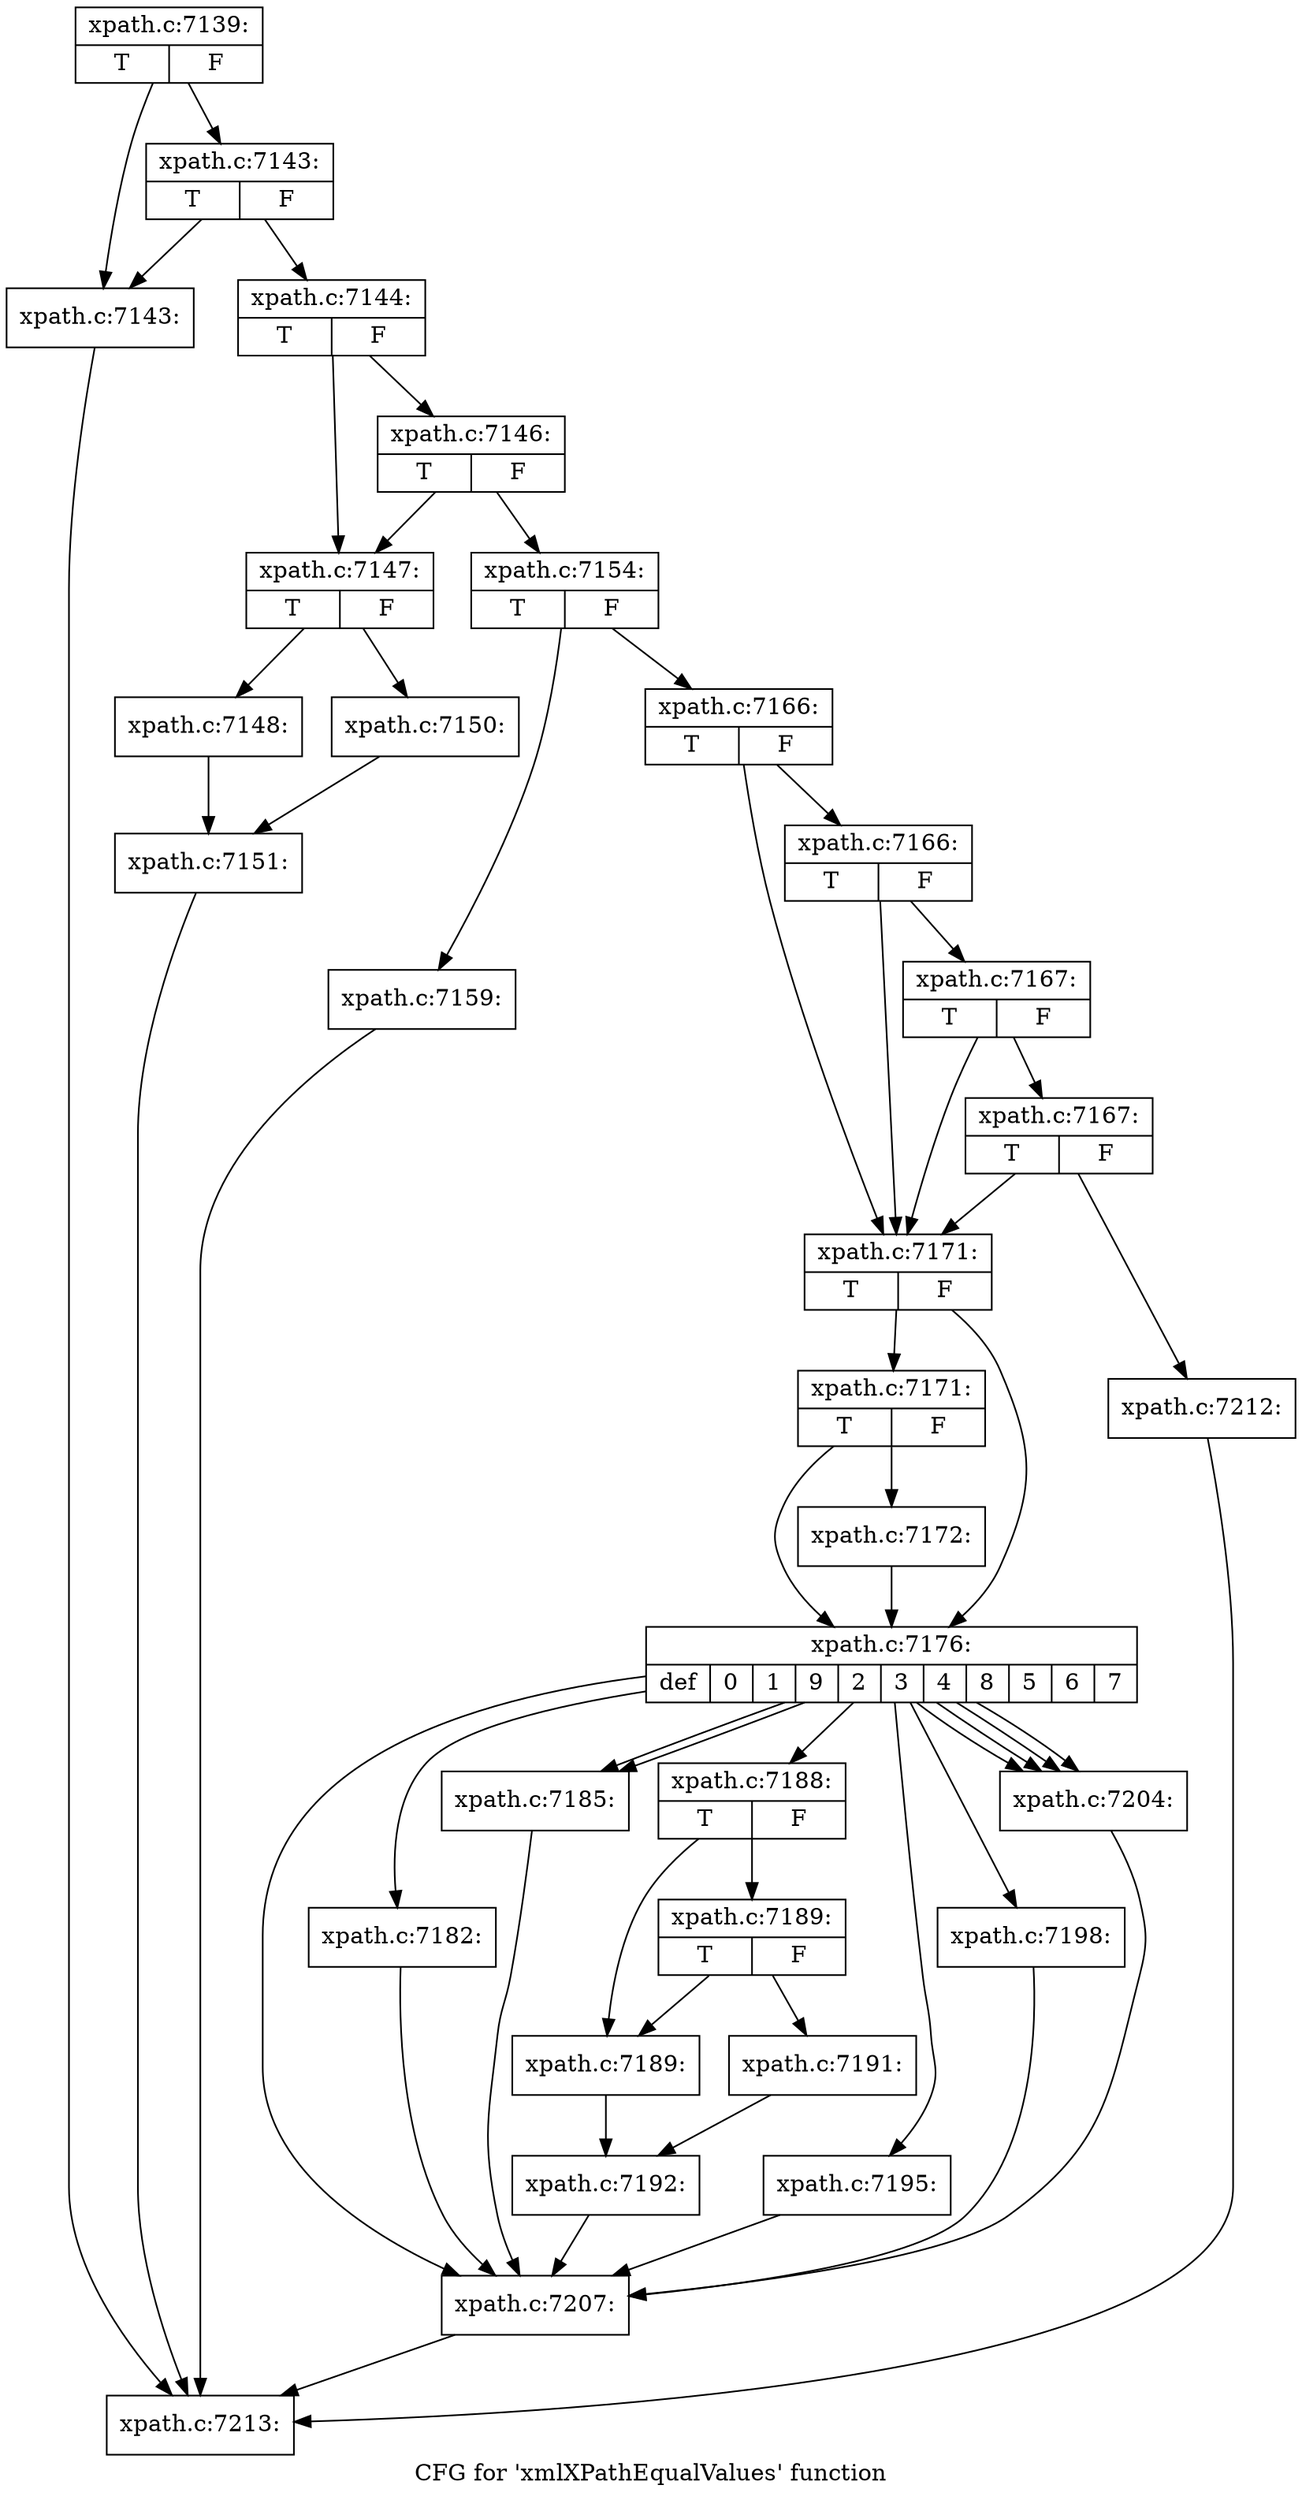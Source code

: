 digraph "CFG for 'xmlXPathEqualValues' function" {
	label="CFG for 'xmlXPathEqualValues' function";

	Node0x4922660 [shape=record,label="{xpath.c:7139:|{<s0>T|<s1>F}}"];
	Node0x4922660 -> Node0x4949e00;
	Node0x4922660 -> Node0x4949ea0;
	Node0x4949ea0 [shape=record,label="{xpath.c:7143:|{<s0>T|<s1>F}}"];
	Node0x4949ea0 -> Node0x4949e00;
	Node0x4949ea0 -> Node0x4949e50;
	Node0x4949e00 [shape=record,label="{xpath.c:7143:}"];
	Node0x4949e00 -> Node0x4945050;
	Node0x4949e50 [shape=record,label="{xpath.c:7144:|{<s0>T|<s1>F}}"];
	Node0x4949e50 -> Node0x494ab20;
	Node0x4949e50 -> Node0x494abc0;
	Node0x494abc0 [shape=record,label="{xpath.c:7146:|{<s0>T|<s1>F}}"];
	Node0x494abc0 -> Node0x494ab20;
	Node0x494abc0 -> Node0x494ab70;
	Node0x494ab20 [shape=record,label="{xpath.c:7147:|{<s0>T|<s1>F}}"];
	Node0x494ab20 -> Node0x494b1b0;
	Node0x494ab20 -> Node0x494b250;
	Node0x494b1b0 [shape=record,label="{xpath.c:7148:}"];
	Node0x494b1b0 -> Node0x494b200;
	Node0x494b250 [shape=record,label="{xpath.c:7150:}"];
	Node0x494b250 -> Node0x494b200;
	Node0x494b200 [shape=record,label="{xpath.c:7151:}"];
	Node0x494b200 -> Node0x4945050;
	Node0x494ab70 [shape=record,label="{xpath.c:7154:|{<s0>T|<s1>F}}"];
	Node0x494ab70 -> Node0x494bf50;
	Node0x494ab70 -> Node0x494bfa0;
	Node0x494bf50 [shape=record,label="{xpath.c:7159:}"];
	Node0x494bf50 -> Node0x4945050;
	Node0x494bfa0 [shape=record,label="{xpath.c:7166:|{<s0>T|<s1>F}}"];
	Node0x494bfa0 -> Node0x494c6b0;
	Node0x494bfa0 -> Node0x494c850;
	Node0x494c850 [shape=record,label="{xpath.c:7166:|{<s0>T|<s1>F}}"];
	Node0x494c850 -> Node0x494c6b0;
	Node0x494c850 -> Node0x494c7d0;
	Node0x494c7d0 [shape=record,label="{xpath.c:7167:|{<s0>T|<s1>F}}"];
	Node0x494c7d0 -> Node0x494c6b0;
	Node0x494c7d0 -> Node0x494c750;
	Node0x494c750 [shape=record,label="{xpath.c:7167:|{<s0>T|<s1>F}}"];
	Node0x494c750 -> Node0x494c6b0;
	Node0x494c750 -> Node0x494c700;
	Node0x494c6b0 [shape=record,label="{xpath.c:7171:|{<s0>T|<s1>F}}"];
	Node0x494c6b0 -> Node0x494d7a0;
	Node0x494c6b0 -> Node0x494d750;
	Node0x494d7a0 [shape=record,label="{xpath.c:7171:|{<s0>T|<s1>F}}"];
	Node0x494d7a0 -> Node0x494d700;
	Node0x494d7a0 -> Node0x494d750;
	Node0x494d700 [shape=record,label="{xpath.c:7172:}"];
	Node0x494d700 -> Node0x494d750;
	Node0x494d750 [shape=record,label="{xpath.c:7176:|{<s0>def|<s1>0|<s2>1|<s3>9|<s4>2|<s5>3|<s6>4|<s7>8|<s8>5|<s9>6|<s10>7}}"];
	Node0x494d750 -> Node0x494e430;
	Node0x494d750 -> Node0x494e980;
	Node0x494d750 -> Node0x494ea60;
	Node0x494d750 -> Node0x494ea60;
	Node0x494d750 -> Node0x494f620;
	Node0x494d750 -> Node0x49509a0;
	Node0x494d750 -> Node0x4950eb0;
	Node0x494d750 -> Node0x49510e0;
	Node0x494d750 -> Node0x49510e0;
	Node0x494d750 -> Node0x49510e0;
	Node0x494d750 -> Node0x49510e0;
	Node0x494e980 [shape=record,label="{xpath.c:7182:}"];
	Node0x494e980 -> Node0x494e430;
	Node0x494ea60 [shape=record,label="{xpath.c:7185:}"];
	Node0x494ea60 -> Node0x494e430;
	Node0x494f620 [shape=record,label="{xpath.c:7188:|{<s0>T|<s1>F}}"];
	Node0x494f620 -> Node0x494f950;
	Node0x494f620 -> Node0x494fb90;
	Node0x494fb90 [shape=record,label="{xpath.c:7189:|{<s0>T|<s1>F}}"];
	Node0x494fb90 -> Node0x494f950;
	Node0x494fb90 -> Node0x494fb40;
	Node0x494f950 [shape=record,label="{xpath.c:7189:}"];
	Node0x494f950 -> Node0x494f900;
	Node0x494fb40 [shape=record,label="{xpath.c:7191:}"];
	Node0x494fb40 -> Node0x494f900;
	Node0x494f900 [shape=record,label="{xpath.c:7192:}"];
	Node0x494f900 -> Node0x494e430;
	Node0x49509a0 [shape=record,label="{xpath.c:7195:}"];
	Node0x49509a0 -> Node0x494e430;
	Node0x4950eb0 [shape=record,label="{xpath.c:7198:}"];
	Node0x4950eb0 -> Node0x494e430;
	Node0x49510e0 [shape=record,label="{xpath.c:7204:}"];
	Node0x49510e0 -> Node0x494e430;
	Node0x494e430 [shape=record,label="{xpath.c:7207:}"];
	Node0x494e430 -> Node0x4945050;
	Node0x494c700 [shape=record,label="{xpath.c:7212:}"];
	Node0x494c700 -> Node0x4945050;
	Node0x4945050 [shape=record,label="{xpath.c:7213:}"];
}
